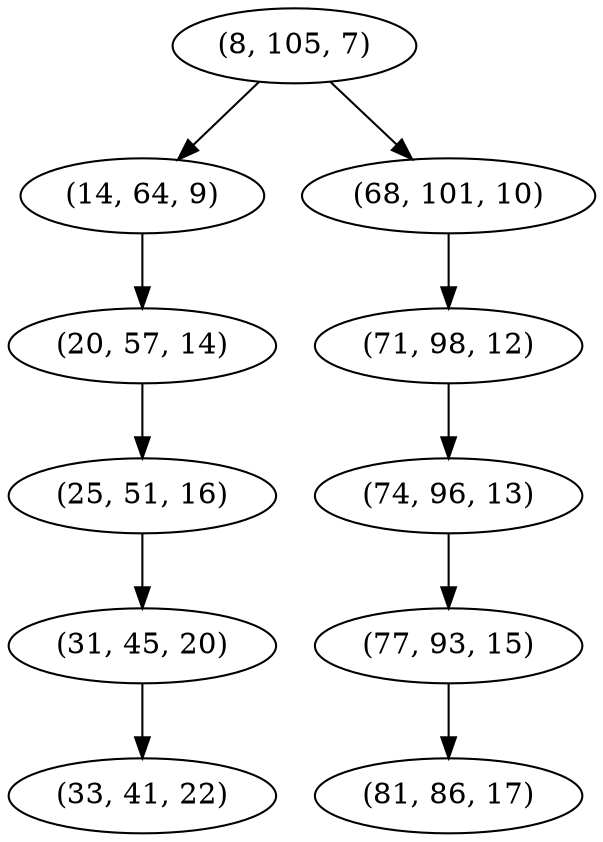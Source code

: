 digraph tree {
    "(8, 105, 7)";
    "(14, 64, 9)";
    "(20, 57, 14)";
    "(25, 51, 16)";
    "(31, 45, 20)";
    "(33, 41, 22)";
    "(68, 101, 10)";
    "(71, 98, 12)";
    "(74, 96, 13)";
    "(77, 93, 15)";
    "(81, 86, 17)";
    "(8, 105, 7)" -> "(14, 64, 9)";
    "(8, 105, 7)" -> "(68, 101, 10)";
    "(14, 64, 9)" -> "(20, 57, 14)";
    "(20, 57, 14)" -> "(25, 51, 16)";
    "(25, 51, 16)" -> "(31, 45, 20)";
    "(31, 45, 20)" -> "(33, 41, 22)";
    "(68, 101, 10)" -> "(71, 98, 12)";
    "(71, 98, 12)" -> "(74, 96, 13)";
    "(74, 96, 13)" -> "(77, 93, 15)";
    "(77, 93, 15)" -> "(81, 86, 17)";
}
